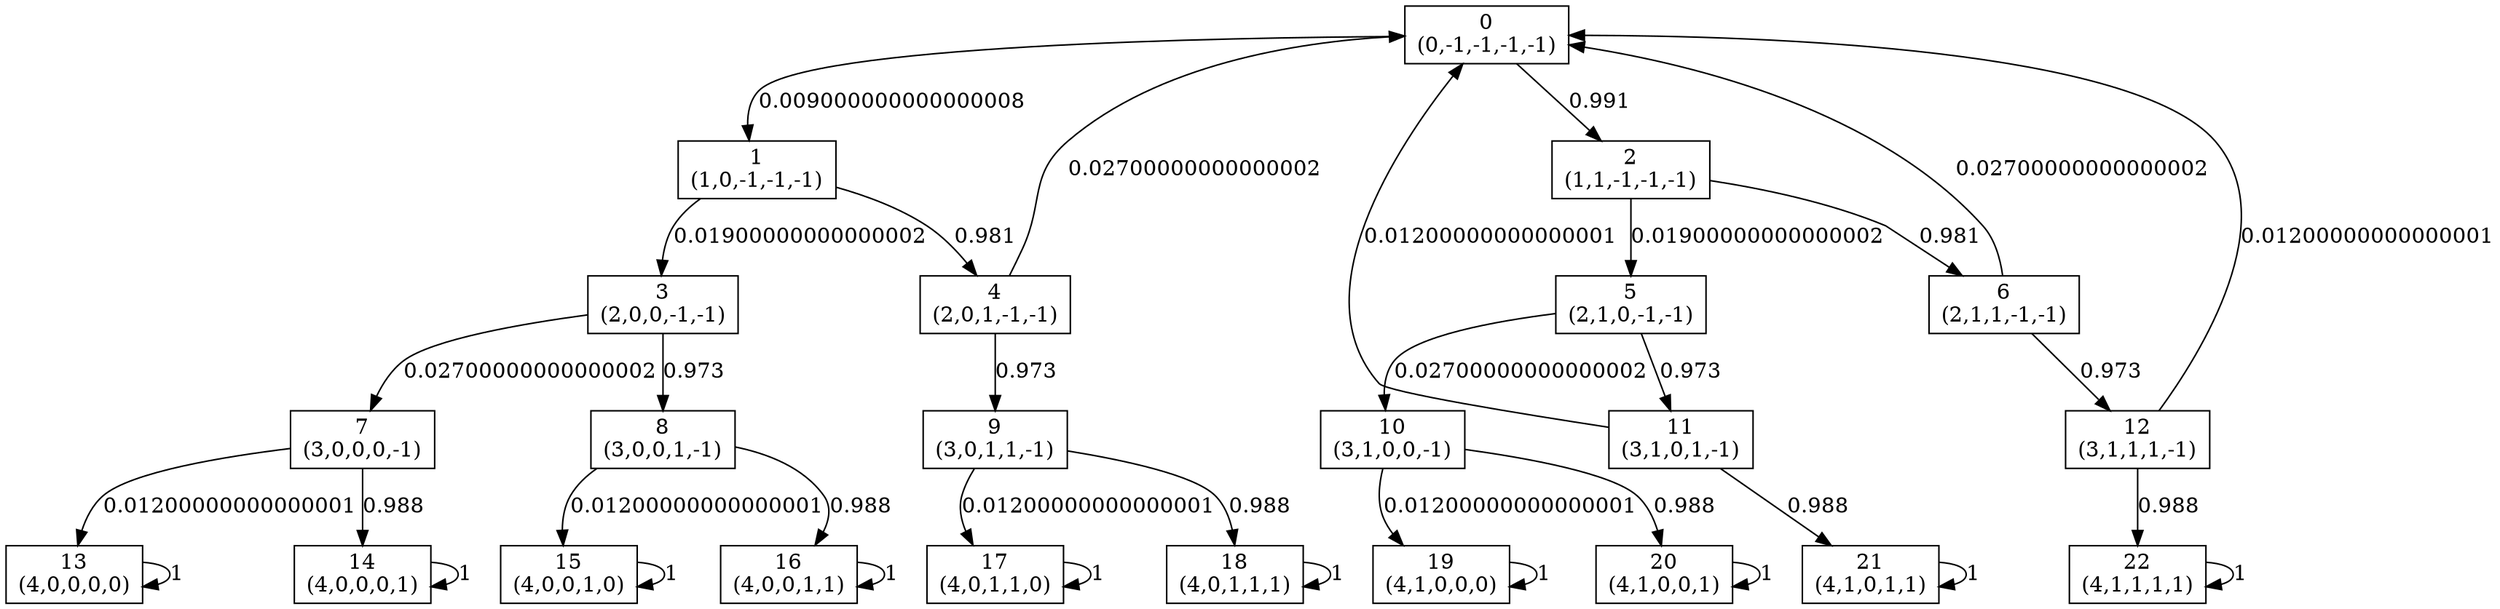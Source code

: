 digraph P {
node [shape=box];
0 -> 1 [ label="0.009000000000000008" ];
0 -> 2 [ label="0.991" ];
1 -> 3 [ label="0.01900000000000002" ];
1 -> 4 [ label="0.981" ];
2 -> 5 [ label="0.01900000000000002" ];
2 -> 6 [ label="0.981" ];
3 -> 7 [ label="0.02700000000000002" ];
3 -> 8 [ label="0.973" ];
4 -> 0 [ label="0.02700000000000002" ];
4 -> 9 [ label="0.973" ];
5 -> 10 [ label="0.02700000000000002" ];
5 -> 11 [ label="0.973" ];
6 -> 0 [ label="0.02700000000000002" ];
6 -> 12 [ label="0.973" ];
7 -> 13 [ label="0.01200000000000001" ];
7 -> 14 [ label="0.988" ];
8 -> 15 [ label="0.01200000000000001" ];
8 -> 16 [ label="0.988" ];
9 -> 17 [ label="0.01200000000000001" ];
9 -> 18 [ label="0.988" ];
10 -> 19 [ label="0.01200000000000001" ];
10 -> 20 [ label="0.988" ];
11 -> 0 [ label="0.01200000000000001" ];
11 -> 21 [ label="0.988" ];
12 -> 0 [ label="0.01200000000000001" ];
12 -> 22 [ label="0.988" ];
13 -> 13 [ label="1" ];
14 -> 14 [ label="1" ];
15 -> 15 [ label="1" ];
16 -> 16 [ label="1" ];
17 -> 17 [ label="1" ];
18 -> 18 [ label="1" ];
19 -> 19 [ label="1" ];
20 -> 20 [ label="1" ];
21 -> 21 [ label="1" ];
22 -> 22 [ label="1" ];
0 [label="0\n(0,-1,-1,-1,-1)"];
1 [label="1\n(1,0,-1,-1,-1)"];
2 [label="2\n(1,1,-1,-1,-1)"];
3 [label="3\n(2,0,0,-1,-1)"];
4 [label="4\n(2,0,1,-1,-1)"];
5 [label="5\n(2,1,0,-1,-1)"];
6 [label="6\n(2,1,1,-1,-1)"];
7 [label="7\n(3,0,0,0,-1)"];
8 [label="8\n(3,0,0,1,-1)"];
9 [label="9\n(3,0,1,1,-1)"];
10 [label="10\n(3,1,0,0,-1)"];
11 [label="11\n(3,1,0,1,-1)"];
12 [label="12\n(3,1,1,1,-1)"];
13 [label="13\n(4,0,0,0,0)"];
14 [label="14\n(4,0,0,0,1)"];
15 [label="15\n(4,0,0,1,0)"];
16 [label="16\n(4,0,0,1,1)"];
17 [label="17\n(4,0,1,1,0)"];
18 [label="18\n(4,0,1,1,1)"];
19 [label="19\n(4,1,0,0,0)"];
20 [label="20\n(4,1,0,0,1)"];
21 [label="21\n(4,1,0,1,1)"];
22 [label="22\n(4,1,1,1,1)"];
}
